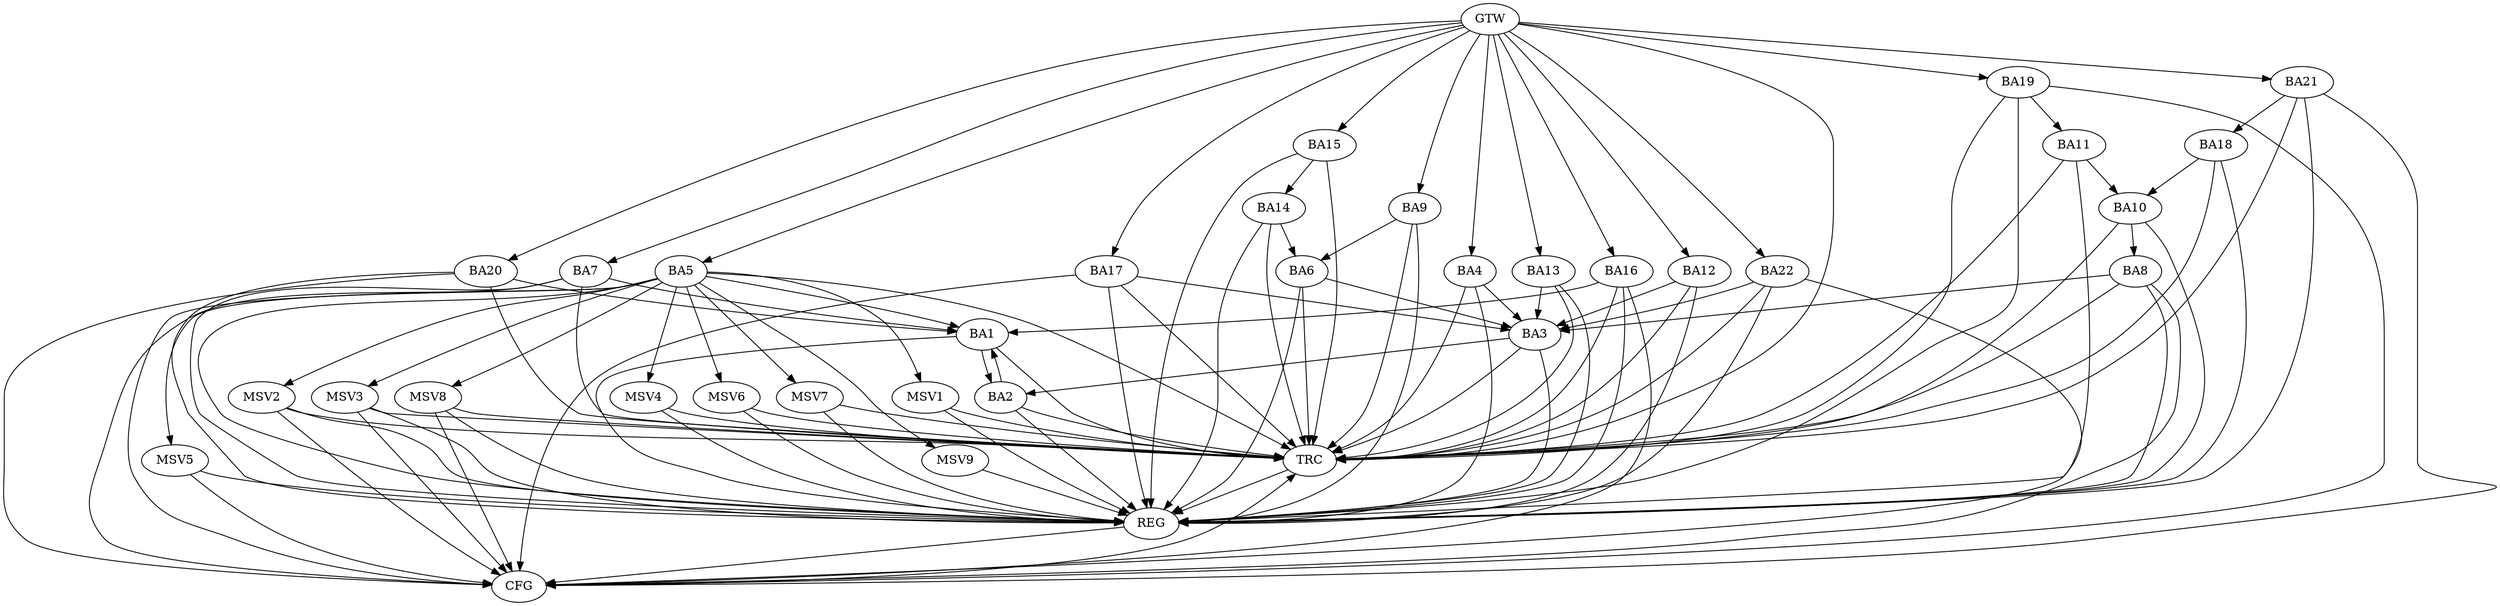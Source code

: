 strict digraph G {
  BA1 [ label="BA1" ];
  BA2 [ label="BA2" ];
  BA3 [ label="BA3" ];
  BA4 [ label="BA4" ];
  BA5 [ label="BA5" ];
  BA6 [ label="BA6" ];
  BA7 [ label="BA7" ];
  BA8 [ label="BA8" ];
  BA9 [ label="BA9" ];
  BA10 [ label="BA10" ];
  BA11 [ label="BA11" ];
  BA12 [ label="BA12" ];
  BA13 [ label="BA13" ];
  BA14 [ label="BA14" ];
  BA15 [ label="BA15" ];
  BA16 [ label="BA16" ];
  BA17 [ label="BA17" ];
  BA18 [ label="BA18" ];
  BA19 [ label="BA19" ];
  BA20 [ label="BA20" ];
  BA21 [ label="BA21" ];
  BA22 [ label="BA22" ];
  GTW [ label="GTW" ];
  REG [ label="REG" ];
  CFG [ label="CFG" ];
  TRC [ label="TRC" ];
  MSV1 [ label="MSV1" ];
  MSV2 [ label="MSV2" ];
  MSV3 [ label="MSV3" ];
  MSV4 [ label="MSV4" ];
  MSV5 [ label="MSV5" ];
  MSV6 [ label="MSV6" ];
  MSV7 [ label="MSV7" ];
  MSV8 [ label="MSV8" ];
  MSV9 [ label="MSV9" ];
  BA1 -> BA2;
  BA2 -> BA1;
  BA3 -> BA2;
  BA4 -> BA3;
  BA5 -> BA1;
  BA6 -> BA3;
  BA7 -> BA1;
  BA8 -> BA3;
  BA9 -> BA6;
  BA10 -> BA8;
  BA11 -> BA10;
  BA12 -> BA3;
  BA13 -> BA3;
  BA14 -> BA6;
  BA15 -> BA14;
  BA16 -> BA1;
  BA17 -> BA3;
  BA18 -> BA10;
  BA19 -> BA11;
  BA20 -> BA1;
  BA21 -> BA18;
  BA22 -> BA3;
  GTW -> BA4;
  GTW -> BA5;
  GTW -> BA7;
  GTW -> BA9;
  GTW -> BA12;
  GTW -> BA13;
  GTW -> BA15;
  GTW -> BA16;
  GTW -> BA17;
  GTW -> BA19;
  GTW -> BA20;
  GTW -> BA21;
  GTW -> BA22;
  BA1 -> REG;
  BA2 -> REG;
  BA3 -> REG;
  BA4 -> REG;
  BA5 -> REG;
  BA6 -> REG;
  BA7 -> REG;
  BA8 -> REG;
  BA9 -> REG;
  BA10 -> REG;
  BA11 -> REG;
  BA12 -> REG;
  BA13 -> REG;
  BA14 -> REG;
  BA15 -> REG;
  BA16 -> REG;
  BA17 -> REG;
  BA18 -> REG;
  BA19 -> REG;
  BA20 -> REG;
  BA21 -> REG;
  BA22 -> REG;
  BA7 -> CFG;
  BA8 -> CFG;
  BA16 -> CFG;
  BA17 -> CFG;
  BA21 -> CFG;
  BA5 -> CFG;
  BA22 -> CFG;
  BA20 -> CFG;
  BA19 -> CFG;
  REG -> CFG;
  BA1 -> TRC;
  BA2 -> TRC;
  BA3 -> TRC;
  BA4 -> TRC;
  BA5 -> TRC;
  BA6 -> TRC;
  BA7 -> TRC;
  BA8 -> TRC;
  BA9 -> TRC;
  BA10 -> TRC;
  BA11 -> TRC;
  BA12 -> TRC;
  BA13 -> TRC;
  BA14 -> TRC;
  BA15 -> TRC;
  BA16 -> TRC;
  BA17 -> TRC;
  BA18 -> TRC;
  BA19 -> TRC;
  BA20 -> TRC;
  BA21 -> TRC;
  BA22 -> TRC;
  GTW -> TRC;
  CFG -> TRC;
  TRC -> REG;
  BA5 -> MSV1;
  BA5 -> MSV2;
  BA5 -> MSV3;
  MSV1 -> REG;
  MSV1 -> TRC;
  MSV2 -> REG;
  MSV2 -> TRC;
  MSV2 -> CFG;
  MSV3 -> REG;
  MSV3 -> TRC;
  MSV3 -> CFG;
  BA5 -> MSV4;
  MSV4 -> REG;
  MSV4 -> TRC;
  BA5 -> MSV5;
  MSV5 -> REG;
  MSV5 -> CFG;
  BA5 -> MSV6;
  BA5 -> MSV7;
  MSV6 -> REG;
  MSV6 -> TRC;
  MSV7 -> REG;
  MSV7 -> TRC;
  BA5 -> MSV8;
  MSV8 -> REG;
  MSV8 -> TRC;
  MSV8 -> CFG;
  BA5 -> MSV9;
  MSV9 -> REG;
}
